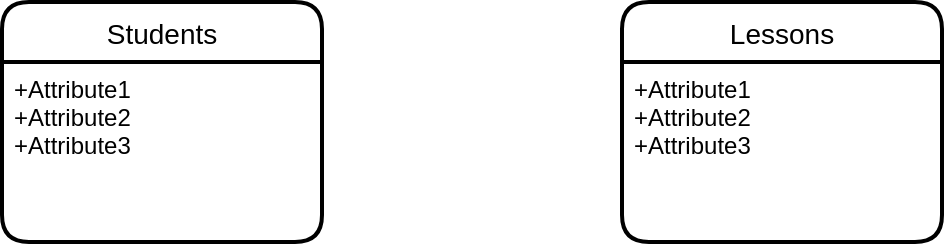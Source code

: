 <mxfile version="20.8.10" type="github">
  <diagram name="Sayfa -1" id="sVIzBuoFMxo-8dDYE1Tt">
    <mxGraphModel dx="954" dy="528" grid="1" gridSize="10" guides="1" tooltips="1" connect="1" arrows="1" fold="1" page="1" pageScale="1" pageWidth="827" pageHeight="1169" math="0" shadow="0">
      <root>
        <mxCell id="0" />
        <mxCell id="1" parent="0" />
        <mxCell id="ZB1YOYJqONEX7QuKxskK-1" value="Lessons" style="swimlane;childLayout=stackLayout;horizontal=1;startSize=30;horizontalStack=0;rounded=1;fontSize=14;fontStyle=0;strokeWidth=2;resizeParent=0;resizeLast=1;shadow=0;dashed=0;align=center;" vertex="1" parent="1">
          <mxGeometry x="440" y="200" width="160" height="120" as="geometry" />
        </mxCell>
        <mxCell id="ZB1YOYJqONEX7QuKxskK-2" value="+Attribute1&#xa;+Attribute2&#xa;+Attribute3" style="align=left;strokeColor=none;fillColor=none;spacingLeft=4;fontSize=12;verticalAlign=top;resizable=0;rotatable=0;part=1;" vertex="1" parent="ZB1YOYJqONEX7QuKxskK-1">
          <mxGeometry y="30" width="160" height="90" as="geometry" />
        </mxCell>
        <mxCell id="ZB1YOYJqONEX7QuKxskK-3" value="Students" style="swimlane;childLayout=stackLayout;horizontal=1;startSize=30;horizontalStack=0;rounded=1;fontSize=14;fontStyle=0;strokeWidth=2;resizeParent=0;resizeLast=1;shadow=0;dashed=0;align=center;" vertex="1" parent="1">
          <mxGeometry x="130" y="200" width="160" height="120" as="geometry" />
        </mxCell>
        <mxCell id="ZB1YOYJqONEX7QuKxskK-4" value="+Attribute1&#xa;+Attribute2&#xa;+Attribute3" style="align=left;strokeColor=none;fillColor=none;spacingLeft=4;fontSize=12;verticalAlign=top;resizable=0;rotatable=0;part=1;" vertex="1" parent="ZB1YOYJqONEX7QuKxskK-3">
          <mxGeometry y="30" width="160" height="90" as="geometry" />
        </mxCell>
      </root>
    </mxGraphModel>
  </diagram>
</mxfile>
